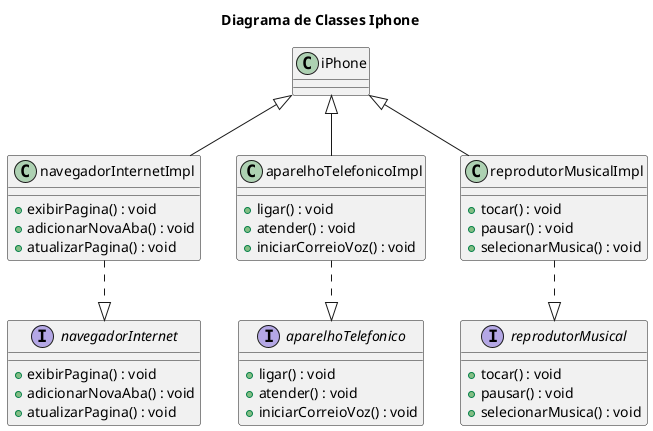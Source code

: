 @startuml Diagrama de Classes Iphone

title "Diagrama de Classes Iphone"

class iPhone

interface reprodutorMusical {
    +tocar() : void
    +pausar() : void
    +selecionarMusica() : void
}
interface aparelhoTelefonico {
    +ligar() : void
    +atender() : void
    +iniciarCorreioVoz() : void
}
interface navegadorInternet {
    +exibirPagina() : void
    +adicionarNovaAba() : void
    +atualizarPagina() : void
}

class reprodutorMusicalImpl {
    +tocar() : void
    +pausar() : void
    +selecionarMusica() : void
}
class aparelhoTelefonicoImpl {
    +ligar() : void
    +atender() : void
    +iniciarCorreioVoz() : void
}
class navegadorInternetImpl {
    +exibirPagina() : void
    +adicionarNovaAba() : void
    +atualizarPagina() : void
}

iPhone <|-down- reprodutorMusicalImpl
iPhone <|-down- aparelhoTelefonicoImpl
iPhone <|-down- navegadorInternetImpl
reprodutorMusical <|.up. reprodutorMusicalImpl
aparelhoTelefonico <|.up. aparelhoTelefonicoImpl
navegadorInternet <|.up. navegadorInternetImpl

@enduml